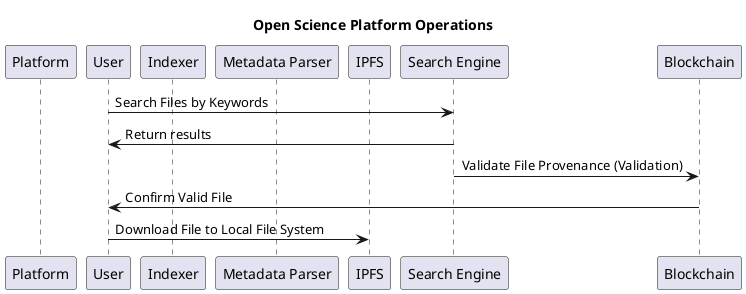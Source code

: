 @startuml

title Open Science Platform Operations

participant Platform as "Platform"
participant User as "User"
participant Indexer as "Indexer"
participant Parser as "Metadata Parser"
participant IPFS as "IPFS"
participant SE as "Search Engine"
participant Blockchain as "Blockchain"

User -> SE: Search Files by Keywords
SE -> User: Return results
SE -> Blockchain: Validate File Provenance (Validation)
Blockchain -> User: Confirm Valid File
User -> IPFS: Download File to Local File System

@enduml
